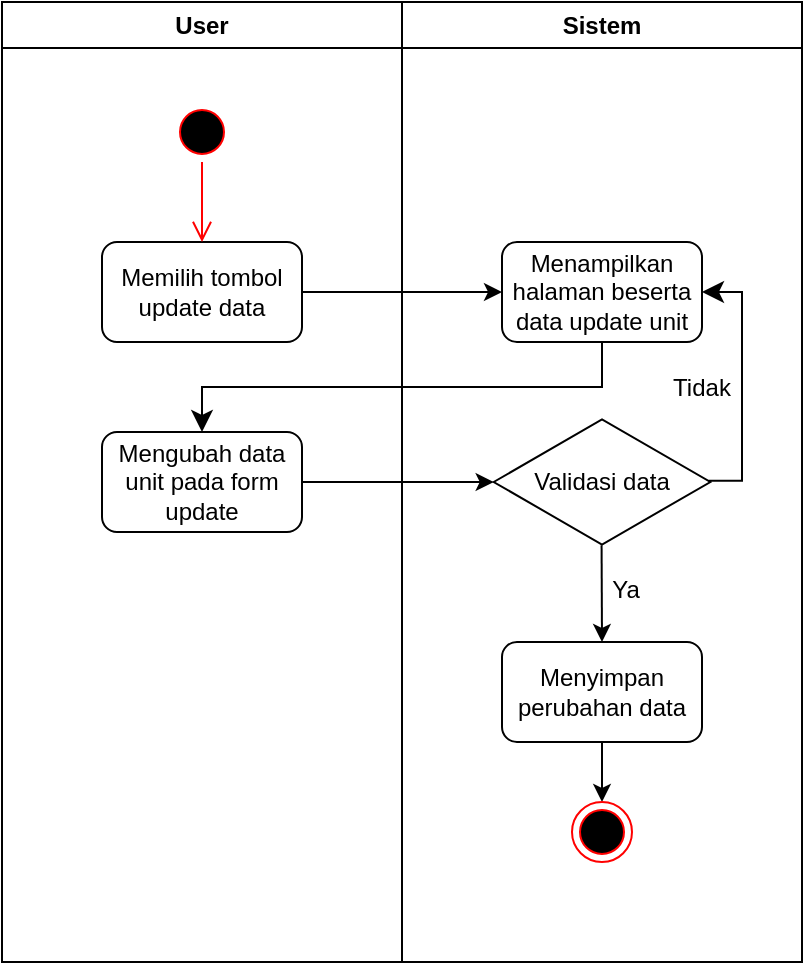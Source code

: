 <mxfile>
    <diagram id="8J11LVgj1c_TtOFQkKlk" name="Page-1">
        <mxGraphModel dx="574" dy="409" grid="1" gridSize="10" guides="1" tooltips="1" connect="1" arrows="1" fold="1" page="1" pageScale="1" pageWidth="850" pageHeight="1100" math="0" shadow="0">
            <root>
                <mxCell id="0"/>
                <mxCell id="1" parent="0"/>
                <mxCell id="2" value="User" style="swimlane;whiteSpace=wrap;html=1;" parent="1" vertex="1">
                    <mxGeometry x="80" y="120" width="200" height="480" as="geometry"/>
                </mxCell>
                <mxCell id="5" value="Memilih tombol update data" style="rounded=1;whiteSpace=wrap;html=1;" parent="2" vertex="1">
                    <mxGeometry x="50" y="120" width="100" height="50" as="geometry"/>
                </mxCell>
                <mxCell id="6" value="" style="ellipse;html=1;shape=startState;fillColor=#000000;strokeColor=#ff0000;" parent="2" vertex="1">
                    <mxGeometry x="85" y="50" width="30" height="30" as="geometry"/>
                </mxCell>
                <mxCell id="7" value="" style="edgeStyle=orthogonalEdgeStyle;html=1;verticalAlign=bottom;endArrow=open;endSize=8;strokeColor=#ff0000;entryX=0.5;entryY=0;entryDx=0;entryDy=0;" parent="2" source="6" target="5" edge="1">
                    <mxGeometry relative="1" as="geometry">
                        <mxPoint x="100" y="140" as="targetPoint"/>
                    </mxGeometry>
                </mxCell>
                <mxCell id="11" value="Mengubah data unit pada form update" style="rounded=1;whiteSpace=wrap;html=1;" parent="2" vertex="1">
                    <mxGeometry x="50" y="215" width="100" height="50" as="geometry"/>
                </mxCell>
                <mxCell id="3" value="Sistem" style="swimlane;whiteSpace=wrap;html=1;" parent="1" vertex="1">
                    <mxGeometry x="280" y="120" width="200" height="480" as="geometry"/>
                </mxCell>
                <mxCell id="8" value="Menampilkan halaman beserta data update unit" style="rounded=1;whiteSpace=wrap;html=1;" parent="3" vertex="1">
                    <mxGeometry x="50" y="120" width="100" height="50" as="geometry"/>
                </mxCell>
                <mxCell id="17" value="" style="edgeStyle=none;html=1;exitX=0.498;exitY=0.986;exitDx=0;exitDy=0;exitPerimeter=0;entryX=0.5;entryY=0;entryDx=0;entryDy=0;" parent="3" source="14" target="10" edge="1">
                    <mxGeometry relative="1" as="geometry">
                        <mxPoint x="109.998" y="272.5" as="sourcePoint"/>
                        <mxPoint x="110.6" y="330.26" as="targetPoint"/>
                    </mxGeometry>
                </mxCell>
                <mxCell id="14" value="Validasi data" style="html=1;whiteSpace=wrap;aspect=fixed;shape=isoRectangle;" parent="3" vertex="1">
                    <mxGeometry x="45.84" y="207.5" width="108.33" height="65" as="geometry"/>
                </mxCell>
                <mxCell id="15" value="" style="edgeStyle=elbowEdgeStyle;elbow=horizontal;endArrow=classic;html=1;curved=0;rounded=0;endSize=8;startSize=8;exitX=0.992;exitY=0.49;exitDx=0;exitDy=0;exitPerimeter=0;entryX=1;entryY=0.5;entryDx=0;entryDy=0;" parent="3" source="14" target="8" edge="1">
                    <mxGeometry width="50" height="50" relative="1" as="geometry">
                        <mxPoint x="120" y="190" as="sourcePoint"/>
                        <mxPoint x="170" y="140" as="targetPoint"/>
                        <Array as="points">
                            <mxPoint x="170" y="190"/>
                        </Array>
                    </mxGeometry>
                </mxCell>
                <mxCell id="21" value="" style="edgeStyle=none;html=1;" parent="3" source="10" target="20" edge="1">
                    <mxGeometry relative="1" as="geometry"/>
                </mxCell>
                <mxCell id="10" value="Menyimpan perubahan data" style="rounded=1;whiteSpace=wrap;html=1;" parent="3" vertex="1">
                    <mxGeometry x="50" y="320" width="100" height="50" as="geometry"/>
                </mxCell>
                <mxCell id="18" value="Tidak" style="text;html=1;align=center;verticalAlign=middle;whiteSpace=wrap;rounded=0;" parent="3" vertex="1">
                    <mxGeometry x="120" y="177.5" width="60" height="30" as="geometry"/>
                </mxCell>
                <mxCell id="19" value="Ya" style="text;html=1;align=center;verticalAlign=middle;whiteSpace=wrap;rounded=0;" parent="3" vertex="1">
                    <mxGeometry x="82" y="279" width="60" height="30" as="geometry"/>
                </mxCell>
                <mxCell id="20" value="" style="ellipse;html=1;shape=endState;fillColor=#000000;strokeColor=#ff0000;" parent="3" vertex="1">
                    <mxGeometry x="85" y="400" width="30" height="30" as="geometry"/>
                </mxCell>
                <mxCell id="9" value="" style="edgeStyle=none;html=1;" parent="1" source="5" target="8" edge="1">
                    <mxGeometry relative="1" as="geometry"/>
                </mxCell>
                <mxCell id="13" value="" style="edgeStyle=elbowEdgeStyle;elbow=vertical;endArrow=classic;html=1;curved=0;rounded=0;endSize=8;startSize=8;entryX=0.5;entryY=0;entryDx=0;entryDy=0;exitX=0.5;exitY=1;exitDx=0;exitDy=0;" parent="1" source="8" target="11" edge="1">
                    <mxGeometry width="50" height="50" relative="1" as="geometry">
                        <mxPoint x="400" y="310" as="sourcePoint"/>
                        <mxPoint x="450" y="260" as="targetPoint"/>
                    </mxGeometry>
                </mxCell>
                <mxCell id="16" value="" style="edgeStyle=none;html=1;" parent="1" source="11" target="14" edge="1">
                    <mxGeometry relative="1" as="geometry"/>
                </mxCell>
            </root>
        </mxGraphModel>
    </diagram>
</mxfile>